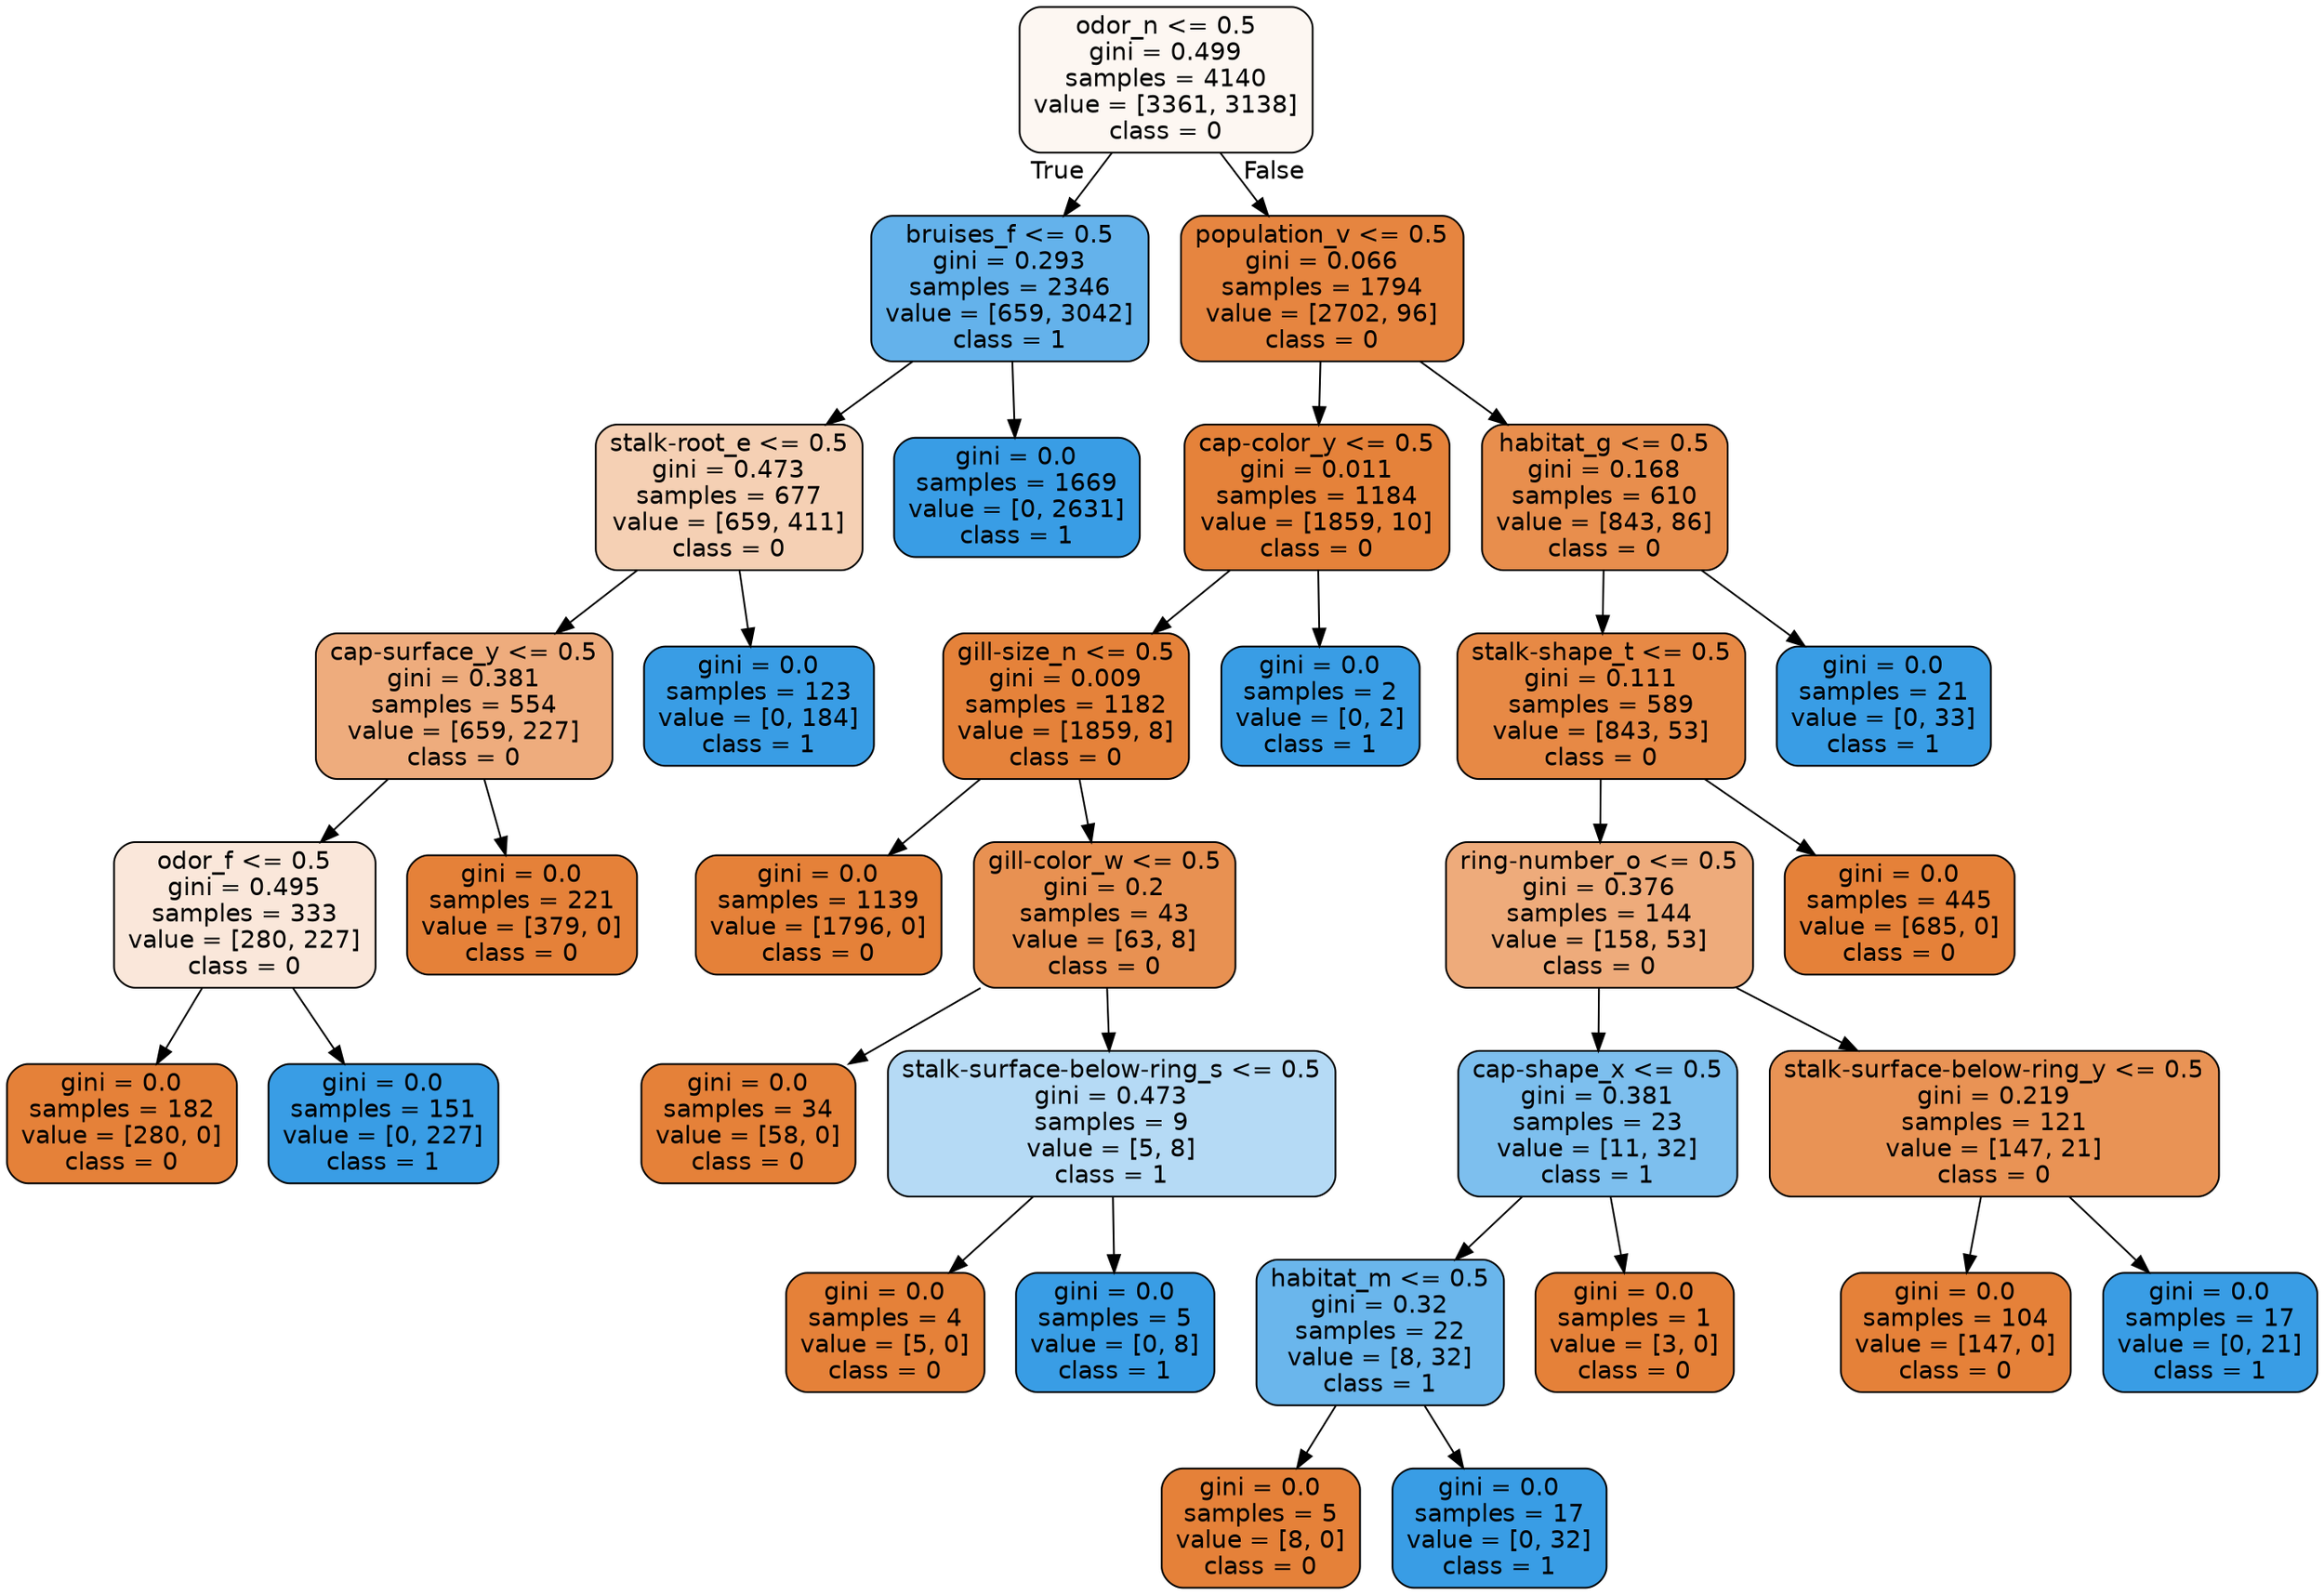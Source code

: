 digraph Tree {
node [shape=box, style="filled, rounded", color="black", fontname="helvetica"] ;
edge [fontname="helvetica"] ;
0 [label="odor_n <= 0.5\ngini = 0.499\nsamples = 4140\nvalue = [3361, 3138]\nclass = 0", fillcolor="#fdf7f2"] ;
1 [label="bruises_f <= 0.5\ngini = 0.293\nsamples = 2346\nvalue = [659, 3042]\nclass = 1", fillcolor="#64b2eb"] ;
0 -> 1 [labeldistance=2.5, labelangle=45, headlabel="True"] ;
2 [label="stalk-root_e <= 0.5\ngini = 0.473\nsamples = 677\nvalue = [659, 411]\nclass = 0", fillcolor="#f5d0b4"] ;
1 -> 2 ;
3 [label="cap-surface_y <= 0.5\ngini = 0.381\nsamples = 554\nvalue = [659, 227]\nclass = 0", fillcolor="#eeac7d"] ;
2 -> 3 ;
4 [label="odor_f <= 0.5\ngini = 0.495\nsamples = 333\nvalue = [280, 227]\nclass = 0", fillcolor="#fae7da"] ;
3 -> 4 ;
5 [label="gini = 0.0\nsamples = 182\nvalue = [280, 0]\nclass = 0", fillcolor="#e58139"] ;
4 -> 5 ;
6 [label="gini = 0.0\nsamples = 151\nvalue = [0, 227]\nclass = 1", fillcolor="#399de5"] ;
4 -> 6 ;
7 [label="gini = 0.0\nsamples = 221\nvalue = [379, 0]\nclass = 0", fillcolor="#e58139"] ;
3 -> 7 ;
8 [label="gini = 0.0\nsamples = 123\nvalue = [0, 184]\nclass = 1", fillcolor="#399de5"] ;
2 -> 8 ;
9 [label="gini = 0.0\nsamples = 1669\nvalue = [0, 2631]\nclass = 1", fillcolor="#399de5"] ;
1 -> 9 ;
10 [label="population_v <= 0.5\ngini = 0.066\nsamples = 1794\nvalue = [2702, 96]\nclass = 0", fillcolor="#e68540"] ;
0 -> 10 [labeldistance=2.5, labelangle=-45, headlabel="False"] ;
11 [label="cap-color_y <= 0.5\ngini = 0.011\nsamples = 1184\nvalue = [1859, 10]\nclass = 0", fillcolor="#e5823a"] ;
10 -> 11 ;
12 [label="gill-size_n <= 0.5\ngini = 0.009\nsamples = 1182\nvalue = [1859, 8]\nclass = 0", fillcolor="#e5823a"] ;
11 -> 12 ;
13 [label="gini = 0.0\nsamples = 1139\nvalue = [1796, 0]\nclass = 0", fillcolor="#e58139"] ;
12 -> 13 ;
14 [label="gill-color_w <= 0.5\ngini = 0.2\nsamples = 43\nvalue = [63, 8]\nclass = 0", fillcolor="#e89152"] ;
12 -> 14 ;
15 [label="gini = 0.0\nsamples = 34\nvalue = [58, 0]\nclass = 0", fillcolor="#e58139"] ;
14 -> 15 ;
16 [label="stalk-surface-below-ring_s <= 0.5\ngini = 0.473\nsamples = 9\nvalue = [5, 8]\nclass = 1", fillcolor="#b5daf5"] ;
14 -> 16 ;
17 [label="gini = 0.0\nsamples = 4\nvalue = [5, 0]\nclass = 0", fillcolor="#e58139"] ;
16 -> 17 ;
18 [label="gini = 0.0\nsamples = 5\nvalue = [0, 8]\nclass = 1", fillcolor="#399de5"] ;
16 -> 18 ;
19 [label="gini = 0.0\nsamples = 2\nvalue = [0, 2]\nclass = 1", fillcolor="#399de5"] ;
11 -> 19 ;
20 [label="habitat_g <= 0.5\ngini = 0.168\nsamples = 610\nvalue = [843, 86]\nclass = 0", fillcolor="#e88e4d"] ;
10 -> 20 ;
21 [label="stalk-shape_t <= 0.5\ngini = 0.111\nsamples = 589\nvalue = [843, 53]\nclass = 0", fillcolor="#e78945"] ;
20 -> 21 ;
22 [label="ring-number_o <= 0.5\ngini = 0.376\nsamples = 144\nvalue = [158, 53]\nclass = 0", fillcolor="#eeab7b"] ;
21 -> 22 ;
23 [label="cap-shape_x <= 0.5\ngini = 0.381\nsamples = 23\nvalue = [11, 32]\nclass = 1", fillcolor="#7dbfee"] ;
22 -> 23 ;
24 [label="habitat_m <= 0.5\ngini = 0.32\nsamples = 22\nvalue = [8, 32]\nclass = 1", fillcolor="#6ab6ec"] ;
23 -> 24 ;
25 [label="gini = 0.0\nsamples = 5\nvalue = [8, 0]\nclass = 0", fillcolor="#e58139"] ;
24 -> 25 ;
26 [label="gini = 0.0\nsamples = 17\nvalue = [0, 32]\nclass = 1", fillcolor="#399de5"] ;
24 -> 26 ;
27 [label="gini = 0.0\nsamples = 1\nvalue = [3, 0]\nclass = 0", fillcolor="#e58139"] ;
23 -> 27 ;
28 [label="stalk-surface-below-ring_y <= 0.5\ngini = 0.219\nsamples = 121\nvalue = [147, 21]\nclass = 0", fillcolor="#e99355"] ;
22 -> 28 ;
29 [label="gini = 0.0\nsamples = 104\nvalue = [147, 0]\nclass = 0", fillcolor="#e58139"] ;
28 -> 29 ;
30 [label="gini = 0.0\nsamples = 17\nvalue = [0, 21]\nclass = 1", fillcolor="#399de5"] ;
28 -> 30 ;
31 [label="gini = 0.0\nsamples = 445\nvalue = [685, 0]\nclass = 0", fillcolor="#e58139"] ;
21 -> 31 ;
32 [label="gini = 0.0\nsamples = 21\nvalue = [0, 33]\nclass = 1", fillcolor="#399de5"] ;
20 -> 32 ;
}